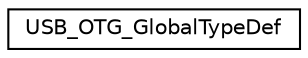digraph "Graphical Class Hierarchy"
{
 // LATEX_PDF_SIZE
  edge [fontname="Helvetica",fontsize="10",labelfontname="Helvetica",labelfontsize="10"];
  node [fontname="Helvetica",fontsize="10",shape=record];
  rankdir="LR";
  Node0 [label="USB_OTG_GlobalTypeDef",height=0.2,width=0.4,color="black", fillcolor="white", style="filled",URL="$struct_u_s_b___o_t_g___global_type_def.html",tooltip="USB_OTG_Core_Registers."];
}
